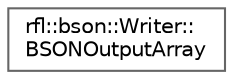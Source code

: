 digraph "类继承关系图"
{
 // LATEX_PDF_SIZE
  bgcolor="transparent";
  edge [fontname=Helvetica,fontsize=10,labelfontname=Helvetica,labelfontsize=10];
  node [fontname=Helvetica,fontsize=10,shape=box,height=0.2,width=0.4];
  rankdir="LR";
  Node0 [id="Node000000",label="rfl::bson::Writer::\lBSONOutputArray",height=0.2,width=0.4,color="grey40", fillcolor="white", style="filled",URL="$structrfl_1_1bson_1_1_writer_1_1_b_s_o_n_output_array.html",tooltip=" "];
}
